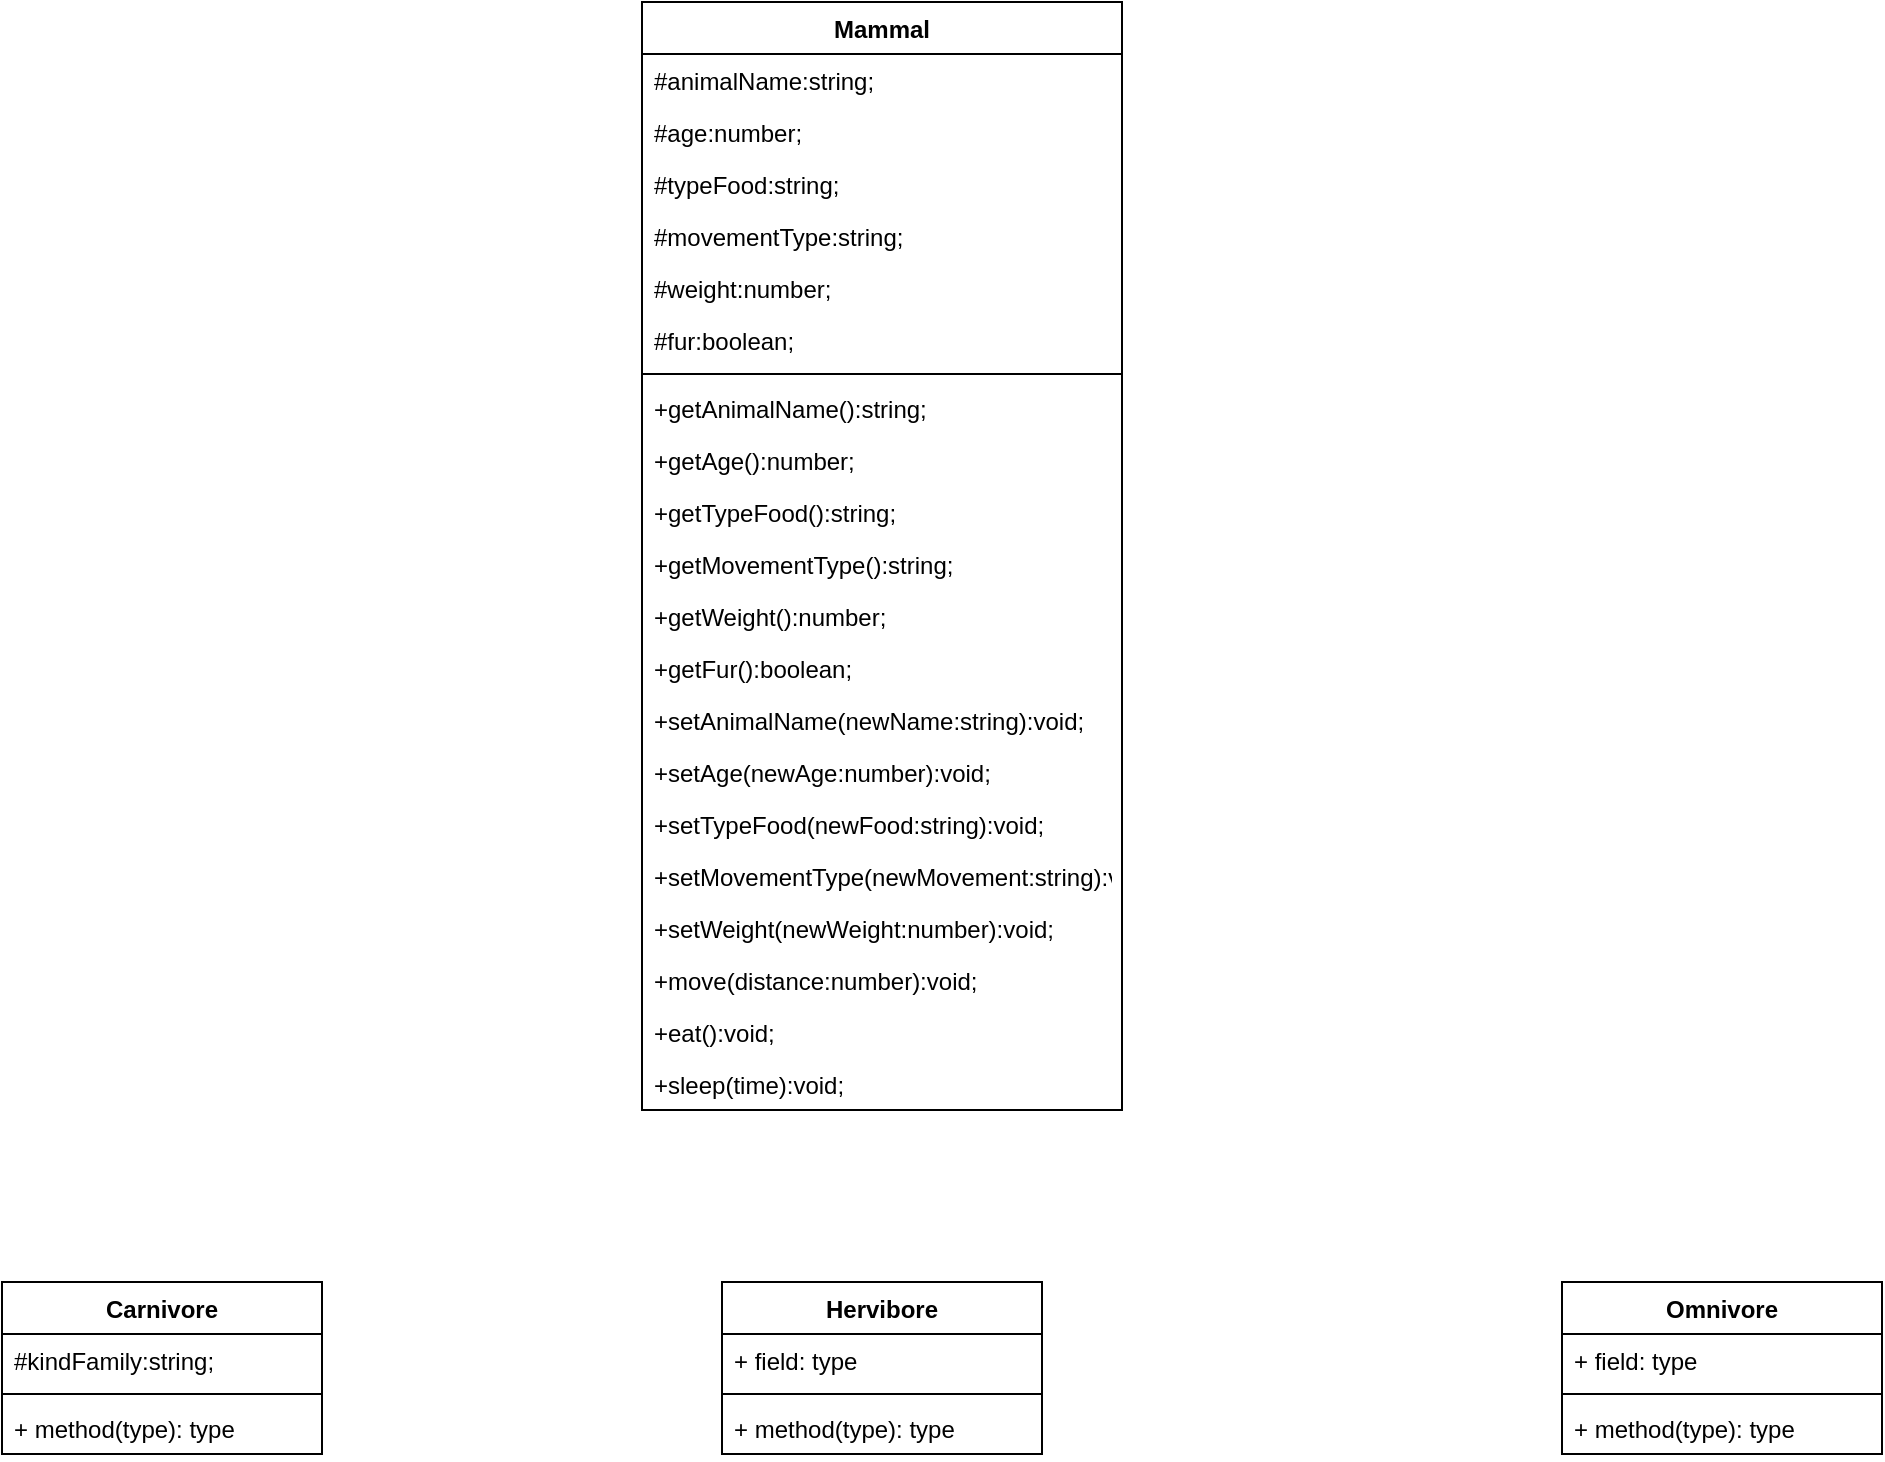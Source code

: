 <mxfile version="20.4.0" type="github">
  <diagram id="d3CeLpsbV73_-N9QzNwr" name="Página-1">
    <mxGraphModel dx="1108" dy="537" grid="1" gridSize="10" guides="1" tooltips="1" connect="1" arrows="1" fold="1" page="1" pageScale="1" pageWidth="1200" pageHeight="1920" math="0" shadow="0">
      <root>
        <mxCell id="0" />
        <mxCell id="1" parent="0" />
        <mxCell id="RgZT91QFXdp5ooaz0kcN-1" value="Mammal" style="swimlane;fontStyle=1;align=center;verticalAlign=top;childLayout=stackLayout;horizontal=1;startSize=26;horizontalStack=0;resizeParent=1;resizeParentMax=0;resizeLast=0;collapsible=1;marginBottom=0;" vertex="1" parent="1">
          <mxGeometry x="440" y="40" width="240" height="554" as="geometry" />
        </mxCell>
        <mxCell id="RgZT91QFXdp5ooaz0kcN-2" value="#animalName:string;" style="text;strokeColor=none;fillColor=none;align=left;verticalAlign=top;spacingLeft=4;spacingRight=4;overflow=hidden;rotatable=0;points=[[0,0.5],[1,0.5]];portConstraint=eastwest;" vertex="1" parent="RgZT91QFXdp5ooaz0kcN-1">
          <mxGeometry y="26" width="240" height="26" as="geometry" />
        </mxCell>
        <mxCell id="RgZT91QFXdp5ooaz0kcN-8" value="#age:number;" style="text;strokeColor=none;fillColor=none;align=left;verticalAlign=top;spacingLeft=4;spacingRight=4;overflow=hidden;rotatable=0;points=[[0,0.5],[1,0.5]];portConstraint=eastwest;" vertex="1" parent="RgZT91QFXdp5ooaz0kcN-1">
          <mxGeometry y="52" width="240" height="26" as="geometry" />
        </mxCell>
        <mxCell id="RgZT91QFXdp5ooaz0kcN-5" value="#typeFood:string;" style="text;strokeColor=none;fillColor=none;align=left;verticalAlign=top;spacingLeft=4;spacingRight=4;overflow=hidden;rotatable=0;points=[[0,0.5],[1,0.5]];portConstraint=eastwest;" vertex="1" parent="RgZT91QFXdp5ooaz0kcN-1">
          <mxGeometry y="78" width="240" height="26" as="geometry" />
        </mxCell>
        <mxCell id="RgZT91QFXdp5ooaz0kcN-6" value="#movementType:string;" style="text;strokeColor=none;fillColor=none;align=left;verticalAlign=top;spacingLeft=4;spacingRight=4;overflow=hidden;rotatable=0;points=[[0,0.5],[1,0.5]];portConstraint=eastwest;" vertex="1" parent="RgZT91QFXdp5ooaz0kcN-1">
          <mxGeometry y="104" width="240" height="26" as="geometry" />
        </mxCell>
        <mxCell id="RgZT91QFXdp5ooaz0kcN-7" value="#weight:number;" style="text;strokeColor=none;fillColor=none;align=left;verticalAlign=top;spacingLeft=4;spacingRight=4;overflow=hidden;rotatable=0;points=[[0,0.5],[1,0.5]];portConstraint=eastwest;" vertex="1" parent="RgZT91QFXdp5ooaz0kcN-1">
          <mxGeometry y="130" width="240" height="26" as="geometry" />
        </mxCell>
        <mxCell id="RgZT91QFXdp5ooaz0kcN-9" value="#fur:boolean;" style="text;strokeColor=none;fillColor=none;align=left;verticalAlign=top;spacingLeft=4;spacingRight=4;overflow=hidden;rotatable=0;points=[[0,0.5],[1,0.5]];portConstraint=eastwest;" vertex="1" parent="RgZT91QFXdp5ooaz0kcN-1">
          <mxGeometry y="156" width="240" height="26" as="geometry" />
        </mxCell>
        <mxCell id="RgZT91QFXdp5ooaz0kcN-3" value="" style="line;strokeWidth=1;fillColor=none;align=left;verticalAlign=middle;spacingTop=-1;spacingLeft=3;spacingRight=3;rotatable=0;labelPosition=right;points=[];portConstraint=eastwest;strokeColor=inherit;" vertex="1" parent="RgZT91QFXdp5ooaz0kcN-1">
          <mxGeometry y="182" width="240" height="8" as="geometry" />
        </mxCell>
        <mxCell id="RgZT91QFXdp5ooaz0kcN-13" value="+getAnimalName():string;" style="text;strokeColor=none;fillColor=none;align=left;verticalAlign=top;spacingLeft=4;spacingRight=4;overflow=hidden;rotatable=0;points=[[0,0.5],[1,0.5]];portConstraint=eastwest;" vertex="1" parent="RgZT91QFXdp5ooaz0kcN-1">
          <mxGeometry y="190" width="240" height="26" as="geometry" />
        </mxCell>
        <mxCell id="RgZT91QFXdp5ooaz0kcN-11" value="+getAge():number;" style="text;strokeColor=none;fillColor=none;align=left;verticalAlign=top;spacingLeft=4;spacingRight=4;overflow=hidden;rotatable=0;points=[[0,0.5],[1,0.5]];portConstraint=eastwest;" vertex="1" parent="RgZT91QFXdp5ooaz0kcN-1">
          <mxGeometry y="216" width="240" height="26" as="geometry" />
        </mxCell>
        <mxCell id="RgZT91QFXdp5ooaz0kcN-10" value="+getTypeFood():string;" style="text;strokeColor=none;fillColor=none;align=left;verticalAlign=top;spacingLeft=4;spacingRight=4;overflow=hidden;rotatable=0;points=[[0,0.5],[1,0.5]];portConstraint=eastwest;" vertex="1" parent="RgZT91QFXdp5ooaz0kcN-1">
          <mxGeometry y="242" width="240" height="26" as="geometry" />
        </mxCell>
        <mxCell id="RgZT91QFXdp5ooaz0kcN-12" value="+getMovementType():string;" style="text;strokeColor=none;fillColor=none;align=left;verticalAlign=top;spacingLeft=4;spacingRight=4;overflow=hidden;rotatable=0;points=[[0,0.5],[1,0.5]];portConstraint=eastwest;" vertex="1" parent="RgZT91QFXdp5ooaz0kcN-1">
          <mxGeometry y="268" width="240" height="26" as="geometry" />
        </mxCell>
        <mxCell id="RgZT91QFXdp5ooaz0kcN-4" value="+getWeight():number;" style="text;strokeColor=none;fillColor=none;align=left;verticalAlign=top;spacingLeft=4;spacingRight=4;overflow=hidden;rotatable=0;points=[[0,0.5],[1,0.5]];portConstraint=eastwest;" vertex="1" parent="RgZT91QFXdp5ooaz0kcN-1">
          <mxGeometry y="294" width="240" height="26" as="geometry" />
        </mxCell>
        <mxCell id="RgZT91QFXdp5ooaz0kcN-14" value="+getFur():boolean;" style="text;strokeColor=none;fillColor=none;align=left;verticalAlign=top;spacingLeft=4;spacingRight=4;overflow=hidden;rotatable=0;points=[[0,0.5],[1,0.5]];portConstraint=eastwest;" vertex="1" parent="RgZT91QFXdp5ooaz0kcN-1">
          <mxGeometry y="320" width="240" height="26" as="geometry" />
        </mxCell>
        <mxCell id="RgZT91QFXdp5ooaz0kcN-15" value="+setAnimalName(newName:string):void;" style="text;strokeColor=none;fillColor=none;align=left;verticalAlign=top;spacingLeft=4;spacingRight=4;overflow=hidden;rotatable=0;points=[[0,0.5],[1,0.5]];portConstraint=eastwest;" vertex="1" parent="RgZT91QFXdp5ooaz0kcN-1">
          <mxGeometry y="346" width="240" height="26" as="geometry" />
        </mxCell>
        <mxCell id="RgZT91QFXdp5ooaz0kcN-16" value="+setAge(newAge:number):void;" style="text;strokeColor=none;fillColor=none;align=left;verticalAlign=top;spacingLeft=4;spacingRight=4;overflow=hidden;rotatable=0;points=[[0,0.5],[1,0.5]];portConstraint=eastwest;" vertex="1" parent="RgZT91QFXdp5ooaz0kcN-1">
          <mxGeometry y="372" width="240" height="26" as="geometry" />
        </mxCell>
        <mxCell id="RgZT91QFXdp5ooaz0kcN-17" value="+setTypeFood(newFood:string):void;" style="text;strokeColor=none;fillColor=none;align=left;verticalAlign=top;spacingLeft=4;spacingRight=4;overflow=hidden;rotatable=0;points=[[0,0.5],[1,0.5]];portConstraint=eastwest;" vertex="1" parent="RgZT91QFXdp5ooaz0kcN-1">
          <mxGeometry y="398" width="240" height="26" as="geometry" />
        </mxCell>
        <mxCell id="RgZT91QFXdp5ooaz0kcN-19" value="+setMovementType(newMovement:string):void;" style="text;strokeColor=none;fillColor=none;align=left;verticalAlign=top;spacingLeft=4;spacingRight=4;overflow=hidden;rotatable=0;points=[[0,0.5],[1,0.5]];portConstraint=eastwest;" vertex="1" parent="RgZT91QFXdp5ooaz0kcN-1">
          <mxGeometry y="424" width="240" height="26" as="geometry" />
        </mxCell>
        <mxCell id="RgZT91QFXdp5ooaz0kcN-20" value="+setWeight(newWeight:number):void;" style="text;strokeColor=none;fillColor=none;align=left;verticalAlign=top;spacingLeft=4;spacingRight=4;overflow=hidden;rotatable=0;points=[[0,0.5],[1,0.5]];portConstraint=eastwest;" vertex="1" parent="RgZT91QFXdp5ooaz0kcN-1">
          <mxGeometry y="450" width="240" height="26" as="geometry" />
        </mxCell>
        <mxCell id="RgZT91QFXdp5ooaz0kcN-21" value="+move(distance:number):void;" style="text;strokeColor=none;fillColor=none;align=left;verticalAlign=top;spacingLeft=4;spacingRight=4;overflow=hidden;rotatable=0;points=[[0,0.5],[1,0.5]];portConstraint=eastwest;" vertex="1" parent="RgZT91QFXdp5ooaz0kcN-1">
          <mxGeometry y="476" width="240" height="26" as="geometry" />
        </mxCell>
        <mxCell id="RgZT91QFXdp5ooaz0kcN-18" value="+eat():void;" style="text;strokeColor=none;fillColor=none;align=left;verticalAlign=top;spacingLeft=4;spacingRight=4;overflow=hidden;rotatable=0;points=[[0,0.5],[1,0.5]];portConstraint=eastwest;" vertex="1" parent="RgZT91QFXdp5ooaz0kcN-1">
          <mxGeometry y="502" width="240" height="26" as="geometry" />
        </mxCell>
        <mxCell id="RgZT91QFXdp5ooaz0kcN-22" value="+sleep(time):void;" style="text;strokeColor=none;fillColor=none;align=left;verticalAlign=top;spacingLeft=4;spacingRight=4;overflow=hidden;rotatable=0;points=[[0,0.5],[1,0.5]];portConstraint=eastwest;" vertex="1" parent="RgZT91QFXdp5ooaz0kcN-1">
          <mxGeometry y="528" width="240" height="26" as="geometry" />
        </mxCell>
        <mxCell id="RgZT91QFXdp5ooaz0kcN-37" value="Carnivore" style="swimlane;fontStyle=1;align=center;verticalAlign=top;childLayout=stackLayout;horizontal=1;startSize=26;horizontalStack=0;resizeParent=1;resizeParentMax=0;resizeLast=0;collapsible=1;marginBottom=0;" vertex="1" parent="1">
          <mxGeometry x="120" y="680" width="160" height="86" as="geometry" />
        </mxCell>
        <mxCell id="RgZT91QFXdp5ooaz0kcN-38" value="#kindFamily:string;" style="text;strokeColor=none;fillColor=none;align=left;verticalAlign=top;spacingLeft=4;spacingRight=4;overflow=hidden;rotatable=0;points=[[0,0.5],[1,0.5]];portConstraint=eastwest;" vertex="1" parent="RgZT91QFXdp5ooaz0kcN-37">
          <mxGeometry y="26" width="160" height="26" as="geometry" />
        </mxCell>
        <mxCell id="RgZT91QFXdp5ooaz0kcN-39" value="" style="line;strokeWidth=1;fillColor=none;align=left;verticalAlign=middle;spacingTop=-1;spacingLeft=3;spacingRight=3;rotatable=0;labelPosition=right;points=[];portConstraint=eastwest;strokeColor=inherit;" vertex="1" parent="RgZT91QFXdp5ooaz0kcN-37">
          <mxGeometry y="52" width="160" height="8" as="geometry" />
        </mxCell>
        <mxCell id="RgZT91QFXdp5ooaz0kcN-40" value="+ method(type): type" style="text;strokeColor=none;fillColor=none;align=left;verticalAlign=top;spacingLeft=4;spacingRight=4;overflow=hidden;rotatable=0;points=[[0,0.5],[1,0.5]];portConstraint=eastwest;" vertex="1" parent="RgZT91QFXdp5ooaz0kcN-37">
          <mxGeometry y="60" width="160" height="26" as="geometry" />
        </mxCell>
        <mxCell id="RgZT91QFXdp5ooaz0kcN-41" value="Hervibore" style="swimlane;fontStyle=1;align=center;verticalAlign=top;childLayout=stackLayout;horizontal=1;startSize=26;horizontalStack=0;resizeParent=1;resizeParentMax=0;resizeLast=0;collapsible=1;marginBottom=0;" vertex="1" parent="1">
          <mxGeometry x="480" y="680" width="160" height="86" as="geometry" />
        </mxCell>
        <mxCell id="RgZT91QFXdp5ooaz0kcN-42" value="+ field: type" style="text;strokeColor=none;fillColor=none;align=left;verticalAlign=top;spacingLeft=4;spacingRight=4;overflow=hidden;rotatable=0;points=[[0,0.5],[1,0.5]];portConstraint=eastwest;" vertex="1" parent="RgZT91QFXdp5ooaz0kcN-41">
          <mxGeometry y="26" width="160" height="26" as="geometry" />
        </mxCell>
        <mxCell id="RgZT91QFXdp5ooaz0kcN-43" value="" style="line;strokeWidth=1;fillColor=none;align=left;verticalAlign=middle;spacingTop=-1;spacingLeft=3;spacingRight=3;rotatable=0;labelPosition=right;points=[];portConstraint=eastwest;strokeColor=inherit;" vertex="1" parent="RgZT91QFXdp5ooaz0kcN-41">
          <mxGeometry y="52" width="160" height="8" as="geometry" />
        </mxCell>
        <mxCell id="RgZT91QFXdp5ooaz0kcN-44" value="+ method(type): type" style="text;strokeColor=none;fillColor=none;align=left;verticalAlign=top;spacingLeft=4;spacingRight=4;overflow=hidden;rotatable=0;points=[[0,0.5],[1,0.5]];portConstraint=eastwest;" vertex="1" parent="RgZT91QFXdp5ooaz0kcN-41">
          <mxGeometry y="60" width="160" height="26" as="geometry" />
        </mxCell>
        <mxCell id="RgZT91QFXdp5ooaz0kcN-45" value="Omnivore" style="swimlane;fontStyle=1;align=center;verticalAlign=top;childLayout=stackLayout;horizontal=1;startSize=26;horizontalStack=0;resizeParent=1;resizeParentMax=0;resizeLast=0;collapsible=1;marginBottom=0;" vertex="1" parent="1">
          <mxGeometry x="900" y="680" width="160" height="86" as="geometry" />
        </mxCell>
        <mxCell id="RgZT91QFXdp5ooaz0kcN-46" value="+ field: type" style="text;strokeColor=none;fillColor=none;align=left;verticalAlign=top;spacingLeft=4;spacingRight=4;overflow=hidden;rotatable=0;points=[[0,0.5],[1,0.5]];portConstraint=eastwest;" vertex="1" parent="RgZT91QFXdp5ooaz0kcN-45">
          <mxGeometry y="26" width="160" height="26" as="geometry" />
        </mxCell>
        <mxCell id="RgZT91QFXdp5ooaz0kcN-47" value="" style="line;strokeWidth=1;fillColor=none;align=left;verticalAlign=middle;spacingTop=-1;spacingLeft=3;spacingRight=3;rotatable=0;labelPosition=right;points=[];portConstraint=eastwest;strokeColor=inherit;" vertex="1" parent="RgZT91QFXdp5ooaz0kcN-45">
          <mxGeometry y="52" width="160" height="8" as="geometry" />
        </mxCell>
        <mxCell id="RgZT91QFXdp5ooaz0kcN-48" value="+ method(type): type" style="text;strokeColor=none;fillColor=none;align=left;verticalAlign=top;spacingLeft=4;spacingRight=4;overflow=hidden;rotatable=0;points=[[0,0.5],[1,0.5]];portConstraint=eastwest;" vertex="1" parent="RgZT91QFXdp5ooaz0kcN-45">
          <mxGeometry y="60" width="160" height="26" as="geometry" />
        </mxCell>
      </root>
    </mxGraphModel>
  </diagram>
</mxfile>
